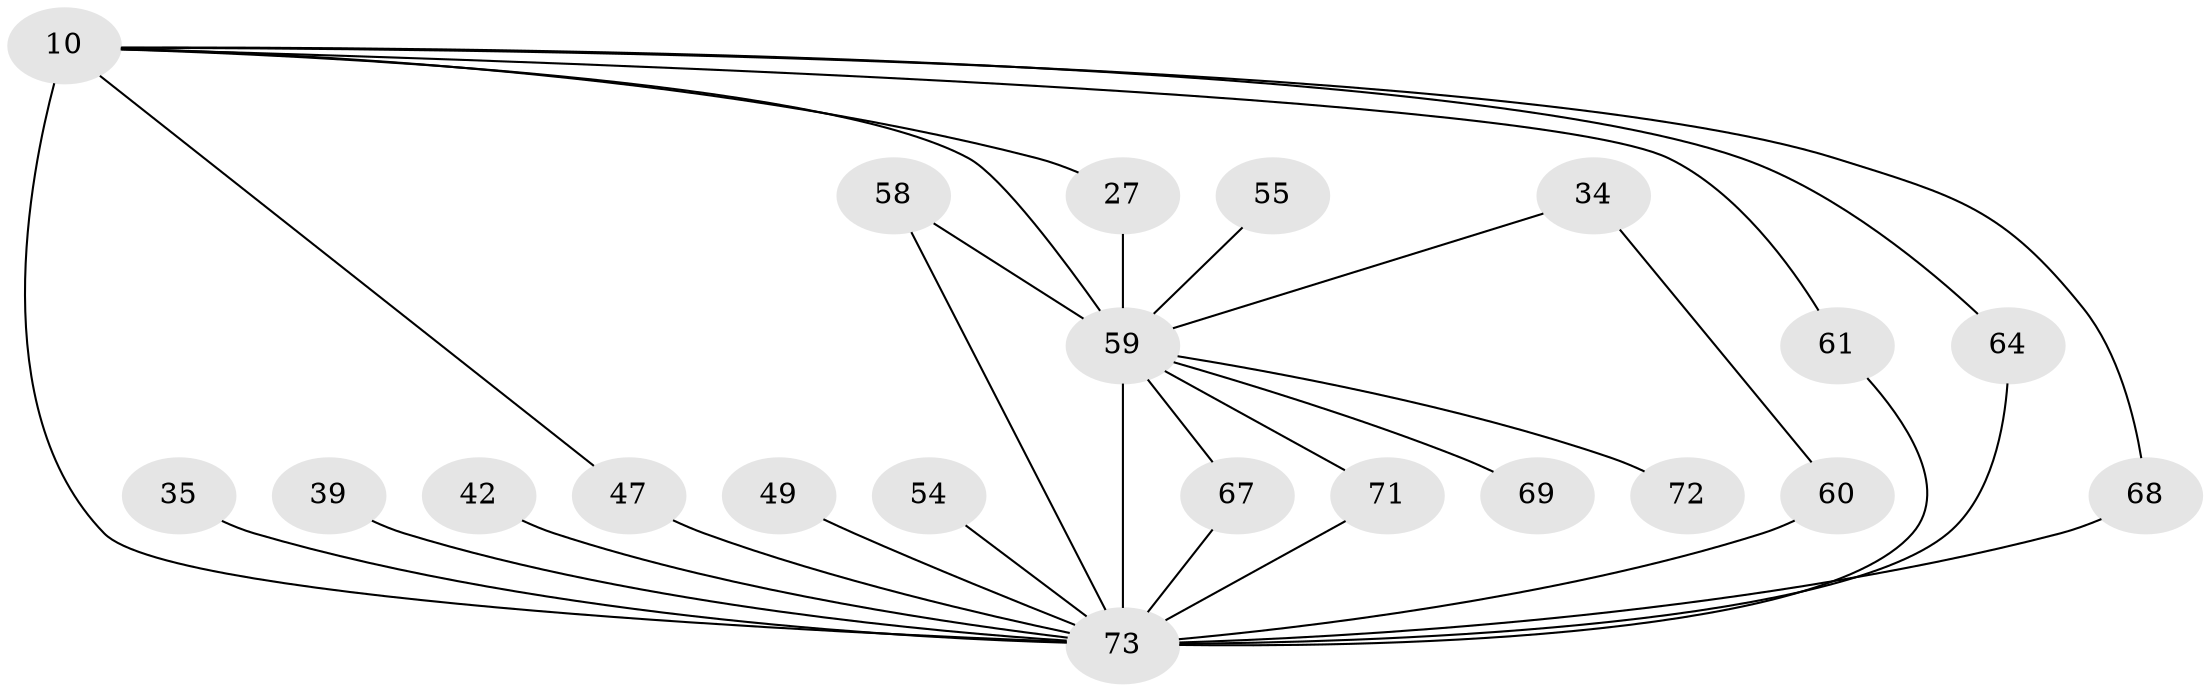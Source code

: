 // original degree distribution, {21: 0.0136986301369863, 13: 0.0410958904109589, 16: 0.0136986301369863, 20: 0.0136986301369863, 18: 0.0136986301369863, 22: 0.0136986301369863, 14: 0.0136986301369863, 19: 0.0136986301369863, 5: 0.0273972602739726, 7: 0.0273972602739726, 4: 0.0821917808219178, 2: 0.5068493150684932, 3: 0.2054794520547945, 6: 0.0136986301369863}
// Generated by graph-tools (version 1.1) at 2025/48/03/04/25 21:48:52]
// undirected, 21 vertices, 30 edges
graph export_dot {
graph [start="1"]
  node [color=gray90,style=filled];
  10 [super="+1"];
  27;
  34;
  35;
  39;
  42;
  47 [super="+24"];
  49;
  54;
  55;
  58 [super="+18"];
  59 [super="+15+6+9"];
  60 [super="+32+57+14"];
  61;
  64;
  67;
  68 [super="+22"];
  69;
  71;
  72;
  73 [super="+45+53+52+66+70+65"];
  10 -- 59 [weight=9];
  10 -- 47;
  10 -- 64;
  10 -- 68;
  10 -- 27;
  10 -- 61;
  10 -- 73 [weight=24];
  27 -- 59;
  34 -- 59;
  34 -- 60;
  35 -- 73 [weight=2];
  39 -- 73 [weight=2];
  42 -- 73 [weight=2];
  47 -- 73 [weight=3];
  49 -- 73;
  54 -- 73 [weight=2];
  55 -- 59 [weight=2];
  58 -- 59;
  58 -- 73 [weight=2];
  59 -- 67;
  59 -- 69 [weight=2];
  59 -- 72 [weight=2];
  59 -- 73 [weight=31];
  59 -- 71;
  60 -- 73 [weight=8];
  61 -- 73;
  64 -- 73;
  67 -- 73;
  68 -- 73 [weight=2];
  71 -- 73;
}
